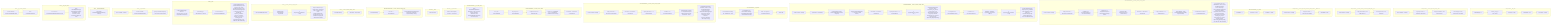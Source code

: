 graph TD
subgraph SampleJetton__init_1907
    SampleJetton__init_1907_90["self.totalSupply = 0"]
    SampleJetton__init_1907_91["self.max_supply = max_supply"]
    SampleJetton__init_1907_92["self.owner = owner"]
    SampleJetton__init_1907_93["self.mintable = true"]
    SampleJetton__init_1907_94["self.content = content"]:::exitNode
    SampleJetton__init_1907_90 --> SampleJetton__init_1907_91
    SampleJetton__init_1907_91 --> SampleJetton__init_1907_92
    SampleJetton__init_1907_92 --> SampleJetton__init_1907_93
    SampleJetton__init_1907_93 --> SampleJetton__init_1907_94
end
subgraph SampleJetton__receive_internal_simple_1857
    SampleJetton__receive_internal_simple_1857_95["let ctx: Context = context()"]
    SampleJetton__receive_internal_simple_1857_96["require(ctx.sender == self.owner, 'Not Owner')"]
    SampleJetton__receive_internal_simple_1857_97["require(self.mintable, 'Can't Mint Anymore')"]
    SampleJetton__receive_internal_simple_1857_98["self.mint(msg.receiver, msg.amount, self.owner)"]:::exitNode
    SampleJetton__receive_internal_simple_1857_95 --> SampleJetton__receive_internal_simple_1857_96
    SampleJetton__receive_internal_simple_1857_96 --> SampleJetton__receive_internal_simple_1857_97
    SampleJetton__receive_internal_simple_1857_97 --> SampleJetton__receive_internal_simple_1857_98
end
subgraph SampleJetton__receive_internal_comment_1882_Mint__100
    SampleJetton__receive_internal_comment_1882_Mint__100_99["let ctx: Context = context()"]
    SampleJetton__receive_internal_comment_1882_Mint__100_100["require(self.mintable, 'Can't Mint Anymore')"]
    SampleJetton__receive_internal_comment_1882_Mint__100_101["self.mint(ctx.sender, 100, self.owner)"]:::exitNode
    SampleJetton__receive_internal_comment_1882_Mint__100_99 --> SampleJetton__receive_internal_comment_1882_Mint__100_100
    SampleJetton__receive_internal_comment_1882_Mint__100_100 --> SampleJetton__receive_internal_comment_1882_Mint__100_101
end
subgraph SampleJetton__receive_internal_comment_1905_Owner__MintClose
    SampleJetton__receive_internal_comment_1905_Owner__MintClose_102["let ctx: Context = context()"]
    SampleJetton__receive_internal_comment_1905_Owner__MintClose_103["require(ctx.sender == self.owner, 'Not Owner')"]
    SampleJetton__receive_internal_comment_1905_Owner__MintClose_104["self.mintable = false"]:::exitNode
    SampleJetton__receive_internal_comment_1905_Owner__MintClose_102 --> SampleJetton__receive_internal_comment_1905_Owner__MintClose_103
    SampleJetton__receive_internal_comment_1905_Owner__MintClose_103 --> SampleJetton__receive_internal_comment_1905_Owner__MintClose_104
end
subgraph JettonDefaultWallet__init_2910
    JettonDefaultWallet__init_2910_123["self.balance = 0"]
    JettonDefaultWallet__init_2910_124["self.owner = owner"]
    JettonDefaultWallet__init_2910_125["self.master = master"]:::exitNode
    JettonDefaultWallet__init_2910_123 --> JettonDefaultWallet__init_2910_124
    JettonDefaultWallet__init_2910_124 --> JettonDefaultWallet__init_2910_125
end
subgraph JettonDefaultWallet__receive_internal_simple_2517
    JettonDefaultWallet__receive_internal_simple_2517_126["let ctx: Context = context()"]
    JettonDefaultWallet__receive_internal_simple_2517_127["require(ctx.sender == self.owner, 'Invalid sender')"]
    JettonDefaultWallet__receive_internal_simple_2517_128["let fwdFee: Int = ctx.readForwardFee() + ctx.readForwardFee()"]
    JettonDefaultWallet__receive_internal_simple_2517_129["let final: Int = 2 * self.gasConsumption + self.minTonsForStorage + fwdFee"]
    JettonDefaultWallet__receive_internal_simple_2517_130["require(ctx.value &gt; min(final, ton('0.01')), 'Invalid value!!')"]
    JettonDefaultWallet__receive_internal_simple_2517_131["self.balance = self.balance - msg.amount"]
    JettonDefaultWallet__receive_internal_simple_2517_132["require(self.balance &gt;= 0, 'Invalid balance')"]
    JettonDefaultWallet__receive_internal_simple_2517_133["let init: StateInit = initOf JettonDefaultWallet(self.master, msg.destination)"]
    JettonDefaultWallet__receive_internal_simple_2517_134["let walletAddress: Address = contractAddress(init)"]
    JettonDefaultWallet__receive_internal_simple_2517_135["send(SendParameters{to: walletAddress, value: 0, mode: SendRemainingValue, bounce: false, body: TokenTransferInternal{queryId: msg.queryId, amount: msg.amount, from: self.owner, response_destination: msg.response_destination, forward_ton_amount: msg.forward_ton_amount, forward_payload: msg.forward_payload}.toCell(), code: init.code, data: init.data})"]:::exitNode
    JettonDefaultWallet__receive_internal_simple_2517_126 --> JettonDefaultWallet__receive_internal_simple_2517_127
    JettonDefaultWallet__receive_internal_simple_2517_127 --> JettonDefaultWallet__receive_internal_simple_2517_128
    JettonDefaultWallet__receive_internal_simple_2517_128 --> JettonDefaultWallet__receive_internal_simple_2517_129
    JettonDefaultWallet__receive_internal_simple_2517_129 --> JettonDefaultWallet__receive_internal_simple_2517_130
    JettonDefaultWallet__receive_internal_simple_2517_130 --> JettonDefaultWallet__receive_internal_simple_2517_131
    JettonDefaultWallet__receive_internal_simple_2517_131 --> JettonDefaultWallet__receive_internal_simple_2517_132
    JettonDefaultWallet__receive_internal_simple_2517_132 --> JettonDefaultWallet__receive_internal_simple_2517_133
    JettonDefaultWallet__receive_internal_simple_2517_133 --> JettonDefaultWallet__receive_internal_simple_2517_134
    JettonDefaultWallet__receive_internal_simple_2517_134 --> JettonDefaultWallet__receive_internal_simple_2517_135
end
subgraph JettonDefaultWallet__receive_internal_simple_2687
    JettonDefaultWallet__receive_internal_simple_2687_136["let ctx: Context = context()"]
    JettonDefaultWallet__receive_internal_simple_2687_137["if (ctx.sender != self.master)"]
    JettonDefaultWallet__receive_internal_simple_2687_138["let sInit: StateInit = initOf JettonDefaultWallet(self.master, msg.from)"]
    JettonDefaultWallet__receive_internal_simple_2687_139["require(contractAddress(sInit) == ctx.sender, 'Invalid sender!')"]
    JettonDefaultWallet__receive_internal_simple_2687_140["self.balance = self.balance + msg.amount"]
    JettonDefaultWallet__receive_internal_simple_2687_141["require(self.balance &gt;= 0, 'Invalid balance')"]
    JettonDefaultWallet__receive_internal_simple_2687_142["if (msg.forward_ton_amount &gt; 0)"]
    JettonDefaultWallet__receive_internal_simple_2687_143["send(SendParameters{to: self.owner, value: msg.forward_ton_amount, bounce: false, body: TokenNotification{queryId: msg.queryId, amount: msg.amount, from: msg.from, forward_payload: msg.forward_payload}.toCell()})"]
    JettonDefaultWallet__receive_internal_simple_2687_144["let msgValue: Int = self.msgValue(ctx.value)"]
    JettonDefaultWallet__receive_internal_simple_2687_145["let fwdFee: Int = ctx.readForwardFee()"]
    JettonDefaultWallet__receive_internal_simple_2687_146["msgValue = msgValue - msg.forward_ton_amount - fwdFee"]
    JettonDefaultWallet__receive_internal_simple_2687_147["if (msg.response_destination != null)"]
    JettonDefaultWallet__receive_internal_simple_2687_148["send(SendParameters{to: !!msg.response_destination, value: msgValue, bounce: false, body: TokenExcesses{queryId: msg.queryId}.toCell(), mode: SendIgnoreErrors})"]:::exitNode
    JettonDefaultWallet__receive_internal_simple_2687_136 --> JettonDefaultWallet__receive_internal_simple_2687_137
    JettonDefaultWallet__receive_internal_simple_2687_137 --> JettonDefaultWallet__receive_internal_simple_2687_138
    JettonDefaultWallet__receive_internal_simple_2687_138 --> JettonDefaultWallet__receive_internal_simple_2687_139
    JettonDefaultWallet__receive_internal_simple_2687_139 --> JettonDefaultWallet__receive_internal_simple_2687_140
    JettonDefaultWallet__receive_internal_simple_2687_140 --> JettonDefaultWallet__receive_internal_simple_2687_141
    JettonDefaultWallet__receive_internal_simple_2687_141 --> JettonDefaultWallet__receive_internal_simple_2687_142
    JettonDefaultWallet__receive_internal_simple_2687_142 --> JettonDefaultWallet__receive_internal_simple_2687_143
    JettonDefaultWallet__receive_internal_simple_2687_143 --> JettonDefaultWallet__receive_internal_simple_2687_144
    JettonDefaultWallet__receive_internal_simple_2687_144 --> JettonDefaultWallet__receive_internal_simple_2687_145
    JettonDefaultWallet__receive_internal_simple_2687_145 --> JettonDefaultWallet__receive_internal_simple_2687_146
    JettonDefaultWallet__receive_internal_simple_2687_146 --> JettonDefaultWallet__receive_internal_simple_2687_147
    JettonDefaultWallet__receive_internal_simple_2687_147 --> JettonDefaultWallet__receive_internal_simple_2687_148
end
subgraph JettonDefaultWallet__msgValue
    JettonDefaultWallet__msgValue_149["let tonBalanceBeforeMsg: Int = myBalance() - value"]
    JettonDefaultWallet__msgValue_150["let storageFee: Int = self.minTonsForStorage - min(tonBalanceBeforeMsg, self.minTonsForStorage)"]
    JettonDefaultWallet__msgValue_151["value -= storageFee + self.gasConsumption"]
    JettonDefaultWallet__msgValue_152["return value"]:::exitNode
    JettonDefaultWallet__msgValue_149 --> JettonDefaultWallet__msgValue_150
    JettonDefaultWallet__msgValue_150 --> JettonDefaultWallet__msgValue_151
    JettonDefaultWallet__msgValue_151 --> JettonDefaultWallet__msgValue_152
end
subgraph JettonDefaultWallet__receive_internal_simple_2832
    JettonDefaultWallet__receive_internal_simple_2832_153["let ctx: Context = context()"]
    JettonDefaultWallet__receive_internal_simple_2832_154["require(ctx.sender == self.owner, 'Invalid sender')"]
    JettonDefaultWallet__receive_internal_simple_2832_155["self.balance = self.balance - msg.amount"]
    JettonDefaultWallet__receive_internal_simple_2832_156["require(self.balance &gt;= 0, 'Invalid balance')"]
    JettonDefaultWallet__receive_internal_simple_2832_157["let fwdFee: Int = ctx.readForwardFee()"]
    JettonDefaultWallet__receive_internal_simple_2832_158["require(ctx.value &gt; fwdFee + 2 * self.gasConsumption + self.minTonsForStorage, 'Invalid value - Burn')"]
    JettonDefaultWallet__receive_internal_simple_2832_159["send(SendParameters{to: self.master, value: 0, mode: SendRemainingValue, bounce: true, body: TokenBurnNotification{queryId: msg.queryId, amount: msg.amount, owner: self.owner, response_destination: self.owner}.toCell()})"]:::exitNode
    JettonDefaultWallet__receive_internal_simple_2832_153 --> JettonDefaultWallet__receive_internal_simple_2832_154
    JettonDefaultWallet__receive_internal_simple_2832_154 --> JettonDefaultWallet__receive_internal_simple_2832_155
    JettonDefaultWallet__receive_internal_simple_2832_155 --> JettonDefaultWallet__receive_internal_simple_2832_156
    JettonDefaultWallet__receive_internal_simple_2832_156 --> JettonDefaultWallet__receive_internal_simple_2832_157
    JettonDefaultWallet__receive_internal_simple_2832_157 --> JettonDefaultWallet__receive_internal_simple_2832_158
    JettonDefaultWallet__receive_internal_simple_2832_158 --> JettonDefaultWallet__receive_internal_simple_2832_159
end
subgraph JettonDefaultWallet__receive_bounce_2876
    JettonDefaultWallet__receive_bounce_2876_160["let op: Int = msg.loadUint(32)"]
    JettonDefaultWallet__receive_bounce_2876_161["let queryId: Int = msg.loadUint(64)"]
    JettonDefaultWallet__receive_bounce_2876_162["let jettonAmount: Int = msg.loadCoins()"]
    JettonDefaultWallet__receive_bounce_2876_163["require(op == 0x178d4519 || op == 0x7bdd97de, 'Invalid bounced message')"]
    JettonDefaultWallet__receive_bounce_2876_164["self.balance = self.balance + jettonAmount"]:::exitNode
    JettonDefaultWallet__receive_bounce_2876_160 --> JettonDefaultWallet__receive_bounce_2876_161
    JettonDefaultWallet__receive_bounce_2876_161 --> JettonDefaultWallet__receive_bounce_2876_162
    JettonDefaultWallet__receive_bounce_2876_162 --> JettonDefaultWallet__receive_bounce_2876_163
    JettonDefaultWallet__receive_bounce_2876_163 --> JettonDefaultWallet__receive_bounce_2876_164
end
subgraph JettonDefaultWallet__get_wallet_data
    JettonDefaultWallet__get_wallet_data_165["return JettonWalletData{balance: self.balance, owner: self.owner, master: self.master, walletCode: initOf JettonDefaultWallet(self.master, self.owner).code}"]:::exitNode
end
subgraph Ownable__requireOwner
    Ownable__requireOwner_85["nativeThrowUnless(132, sender() == self.owner)"]:::exitNode
end
subgraph Ownable__owner
    Ownable__owner_86["return self.owner"]:::exitNode
end
subgraph OwnableTransferable__receive_internal_simple_1734
    OwnableTransferable__receive_internal_simple_1734_87["self.requireOwner()"]
    OwnableTransferable__receive_internal_simple_1734_88["self.owner = msg.newOwner"]
    OwnableTransferable__receive_internal_simple_1734_89["self.reply(ChangeOwnerOk{queryId: msg.queryId, newOwner: msg.newOwner}.toCell())"]:::exitNode
    OwnableTransferable__receive_internal_simple_1734_87 --> OwnableTransferable__receive_internal_simple_1734_88
    OwnableTransferable__receive_internal_simple_1734_88 --> OwnableTransferable__receive_internal_simple_1734_89
end
subgraph Jetton__receive_internal_simple_1939
    Jetton__receive_internal_simple_1939_105["self.requireOwner()"]
    Jetton__receive_internal_simple_1939_106["self.content = msg.content"]:::exitNode
    Jetton__receive_internal_simple_1939_105 --> Jetton__receive_internal_simple_1939_106
end
subgraph Jetton__receive_internal_simple_2000
    Jetton__receive_internal_simple_2000_107["self.requireWallet(msg.owner)"]
    Jetton__receive_internal_simple_2000_108["self.totalSupply = self.totalSupply - msg.amount"]
    Jetton__receive_internal_simple_2000_109["if (msg.response_destination != null)"]
    Jetton__receive_internal_simple_2000_110["send(SendParameters{to: !!msg.response_destination, value: 0, bounce: false, mode: SendRemainingValue | SendIgnoreErrors, body: TokenExcesses{queryId: msg.queryId}.toCell()})"]:::exitNode
    Jetton__receive_internal_simple_2000_107 --> Jetton__receive_internal_simple_2000_108
    Jetton__receive_internal_simple_2000_108 --> Jetton__receive_internal_simple_2000_109
    Jetton__receive_internal_simple_2000_109 --> Jetton__receive_internal_simple_2000_110
end
subgraph Jetton__mint
    Jetton__mint_111["require(self.totalSupply + amount &lt;= self.max_supply, 'The total supply will be overlapping.')"]
    Jetton__mint_112["self.totalSupply = self.totalSupply + amount"]
    Jetton__mint_113["let wInit: StateInit = self.getJettonWalletInit(to)"]
    Jetton__mint_114["send(SendParameters{to: contractAddress(wInit), value: 0, bounce: false, mode: SendRemainingValue, body: TokenTransferInternal{queryId: 0, amount: amount, from: myAddress(), response_destination: response_destination, forward_ton_amount: 0, forward_payload: emptySlice()}.toCell(), code: wInit.code, data: wInit.data})"]:::exitNode
    Jetton__mint_111 --> Jetton__mint_112
    Jetton__mint_112 --> Jetton__mint_113
    Jetton__mint_113 --> Jetton__mint_114
end
subgraph Jetton__requireWallet
    Jetton__requireWallet_115["let ctx: Context = context()"]
    Jetton__requireWallet_116["let wInit: StateInit = self.getJettonWalletInit(owner)"]
    Jetton__requireWallet_117["require(contractAddress(wInit) == ctx.sender, 'Invalid sender')"]:::exitNode
    Jetton__requireWallet_115 --> Jetton__requireWallet_116
    Jetton__requireWallet_116 --> Jetton__requireWallet_117
end
subgraph Jetton__getJettonWalletInit
    Jetton__getJettonWalletInit_118["return initOf JettonDefaultWallet(myAddress(), address)"]:::exitNode
end
subgraph Jetton__get_jetton_data
    Jetton__get_jetton_data_119["let code: Cell = self.getJettonWalletInit(myAddress()).code"]
    Jetton__get_jetton_data_120["return JettonData{totalSupply: self.totalSupply, mintable: self.mintable, owner: self.owner, content: self.content, walletCode: code}"]:::exitNode
    Jetton__get_jetton_data_119 --> Jetton__get_jetton_data_120
end
subgraph Jetton__get_wallet_address
    Jetton__get_wallet_address_121["let wInit: StateInit = self.getJettonWalletInit(owner)"]
    Jetton__get_wallet_address_122["return contractAddress(wInit)"]:::exitNode
    Jetton__get_wallet_address_121 --> Jetton__get_wallet_address_122
end
